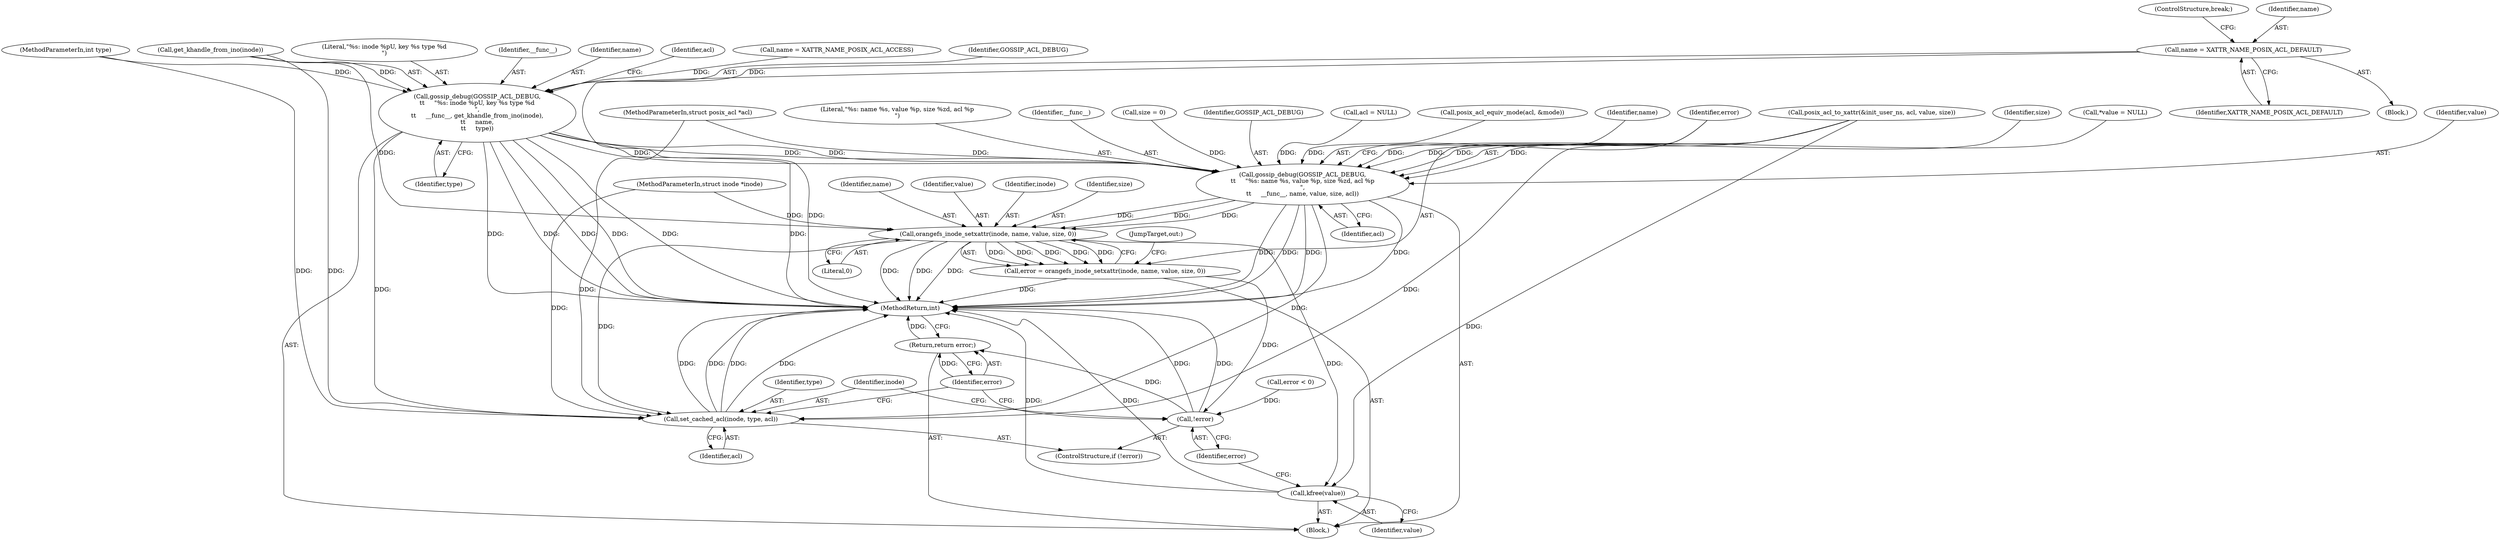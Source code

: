 digraph "0_linux_073931017b49d9458aa351605b43a7e34598caef_10@pointer" {
"1000185" [label="(Call,name = XATTR_NAME_POSIX_ACL_DEFAULT)"];
"1000197" [label="(Call,gossip_debug(GOSSIP_ACL_DEBUG,\n\t\t     \"%s: inode %pU, key %s type %d\n\",\n\t\t     __func__, get_khandle_from_ino(inode),\n\t\t     name,\n\t\t     type))"];
"1000238" [label="(Call,gossip_debug(GOSSIP_ACL_DEBUG,\n\t\t     \"%s: name %s, value %p, size %zd, acl %p\n\",\n\t\t     __func__, name, value, size, acl))"];
"1000248" [label="(Call,orangefs_inode_setxattr(inode, name, value, size, 0))"];
"1000246" [label="(Call,error = orangefs_inode_setxattr(inode, name, value, size, 0))"];
"1000258" [label="(Call,!error)"];
"1000264" [label="(Return,return error;)"];
"1000255" [label="(Call,kfree(value))"];
"1000260" [label="(Call,set_cached_acl(inode, type, acl))"];
"1000121" [label="(Call,size = 0)"];
"1000241" [label="(Identifier,__func__)"];
"1000206" [label="(Identifier,acl)"];
"1000204" [label="(Identifier,type)"];
"1000104" [label="(MethodParameterIn,struct posix_acl *acl)"];
"1000185" [label="(Call,name = XATTR_NAME_POSIX_ACL_DEFAULT)"];
"1000187" [label="(Identifier,XATTR_NAME_POSIX_ACL_DEFAULT)"];
"1000255" [label="(Call,kfree(value))"];
"1000239" [label="(Identifier,GOSSIP_ACL_DEBUG)"];
"1000201" [label="(Call,get_khandle_from_ino(inode))"];
"1000106" [label="(Block,)"];
"1000130" [label="(Block,)"];
"1000132" [label="(Call,name = XATTR_NAME_POSIX_ACL_ACCESS)"];
"1000105" [label="(MethodParameterIn,int type)"];
"1000180" [label="(Call,acl = NULL)"];
"1000146" [label="(Call,posix_acl_equiv_mode(acl, &mode))"];
"1000245" [label="(Identifier,acl)"];
"1000251" [label="(Identifier,value)"];
"1000103" [label="(MethodParameterIn,struct inode *inode)"];
"1000248" [label="(Call,orangefs_inode_setxattr(inode, name, value, size, 0))"];
"1000266" [label="(MethodReturn,int)"];
"1000265" [label="(Identifier,error)"];
"1000242" [label="(Identifier,name)"];
"1000238" [label="(Call,gossip_debug(GOSSIP_ACL_DEBUG,\n\t\t     \"%s: name %s, value %p, size %zd, acl %p\n\",\n\t\t     __func__, name, value, size, acl))"];
"1000198" [label="(Identifier,GOSSIP_ACL_DEBUG)"];
"1000259" [label="(Identifier,error)"];
"1000263" [label="(Identifier,acl)"];
"1000199" [label="(Literal,\"%s: inode %pU, key %s type %d\n\")"];
"1000260" [label="(Call,set_cached_acl(inode, type, acl))"];
"1000200" [label="(Identifier,__func__)"];
"1000261" [label="(Identifier,inode)"];
"1000253" [label="(Literal,0)"];
"1000188" [label="(ControlStructure,break;)"];
"1000227" [label="(Call,posix_acl_to_xattr(&init_user_ns, acl, value, size))"];
"1000197" [label="(Call,gossip_debug(GOSSIP_ACL_DEBUG,\n\t\t     \"%s: inode %pU, key %s type %d\n\",\n\t\t     __func__, get_khandle_from_ino(inode),\n\t\t     name,\n\t\t     type))"];
"1000249" [label="(Identifier,inode)"];
"1000234" [label="(Call,error < 0)"];
"1000264" [label="(Return,return error;)"];
"1000244" [label="(Identifier,size)"];
"1000117" [label="(Call,*value = NULL)"];
"1000256" [label="(Identifier,value)"];
"1000262" [label="(Identifier,type)"];
"1000252" [label="(Identifier,size)"];
"1000203" [label="(Identifier,name)"];
"1000250" [label="(Identifier,name)"];
"1000246" [label="(Call,error = orangefs_inode_setxattr(inode, name, value, size, 0))"];
"1000243" [label="(Identifier,value)"];
"1000254" [label="(JumpTarget,out:)"];
"1000257" [label="(ControlStructure,if (!error))"];
"1000240" [label="(Literal,\"%s: name %s, value %p, size %zd, acl %p\n\")"];
"1000186" [label="(Identifier,name)"];
"1000247" [label="(Identifier,error)"];
"1000258" [label="(Call,!error)"];
"1000185" -> "1000130"  [label="AST: "];
"1000185" -> "1000187"  [label="CFG: "];
"1000186" -> "1000185"  [label="AST: "];
"1000187" -> "1000185"  [label="AST: "];
"1000188" -> "1000185"  [label="CFG: "];
"1000185" -> "1000266"  [label="DDG: "];
"1000185" -> "1000197"  [label="DDG: "];
"1000197" -> "1000106"  [label="AST: "];
"1000197" -> "1000204"  [label="CFG: "];
"1000198" -> "1000197"  [label="AST: "];
"1000199" -> "1000197"  [label="AST: "];
"1000200" -> "1000197"  [label="AST: "];
"1000201" -> "1000197"  [label="AST: "];
"1000203" -> "1000197"  [label="AST: "];
"1000204" -> "1000197"  [label="AST: "];
"1000206" -> "1000197"  [label="CFG: "];
"1000197" -> "1000266"  [label="DDG: "];
"1000197" -> "1000266"  [label="DDG: "];
"1000197" -> "1000266"  [label="DDG: "];
"1000197" -> "1000266"  [label="DDG: "];
"1000197" -> "1000266"  [label="DDG: "];
"1000197" -> "1000266"  [label="DDG: "];
"1000201" -> "1000197"  [label="DDG: "];
"1000132" -> "1000197"  [label="DDG: "];
"1000105" -> "1000197"  [label="DDG: "];
"1000197" -> "1000238"  [label="DDG: "];
"1000197" -> "1000238"  [label="DDG: "];
"1000197" -> "1000238"  [label="DDG: "];
"1000197" -> "1000260"  [label="DDG: "];
"1000238" -> "1000106"  [label="AST: "];
"1000238" -> "1000245"  [label="CFG: "];
"1000239" -> "1000238"  [label="AST: "];
"1000240" -> "1000238"  [label="AST: "];
"1000241" -> "1000238"  [label="AST: "];
"1000242" -> "1000238"  [label="AST: "];
"1000243" -> "1000238"  [label="AST: "];
"1000244" -> "1000238"  [label="AST: "];
"1000245" -> "1000238"  [label="AST: "];
"1000247" -> "1000238"  [label="CFG: "];
"1000238" -> "1000266"  [label="DDG: "];
"1000238" -> "1000266"  [label="DDG: "];
"1000238" -> "1000266"  [label="DDG: "];
"1000238" -> "1000266"  [label="DDG: "];
"1000117" -> "1000238"  [label="DDG: "];
"1000227" -> "1000238"  [label="DDG: "];
"1000227" -> "1000238"  [label="DDG: "];
"1000227" -> "1000238"  [label="DDG: "];
"1000121" -> "1000238"  [label="DDG: "];
"1000180" -> "1000238"  [label="DDG: "];
"1000146" -> "1000238"  [label="DDG: "];
"1000104" -> "1000238"  [label="DDG: "];
"1000238" -> "1000248"  [label="DDG: "];
"1000238" -> "1000248"  [label="DDG: "];
"1000238" -> "1000248"  [label="DDG: "];
"1000238" -> "1000260"  [label="DDG: "];
"1000248" -> "1000246"  [label="AST: "];
"1000248" -> "1000253"  [label="CFG: "];
"1000249" -> "1000248"  [label="AST: "];
"1000250" -> "1000248"  [label="AST: "];
"1000251" -> "1000248"  [label="AST: "];
"1000252" -> "1000248"  [label="AST: "];
"1000253" -> "1000248"  [label="AST: "];
"1000246" -> "1000248"  [label="CFG: "];
"1000248" -> "1000266"  [label="DDG: "];
"1000248" -> "1000266"  [label="DDG: "];
"1000248" -> "1000266"  [label="DDG: "];
"1000248" -> "1000246"  [label="DDG: "];
"1000248" -> "1000246"  [label="DDG: "];
"1000248" -> "1000246"  [label="DDG: "];
"1000248" -> "1000246"  [label="DDG: "];
"1000248" -> "1000246"  [label="DDG: "];
"1000201" -> "1000248"  [label="DDG: "];
"1000103" -> "1000248"  [label="DDG: "];
"1000248" -> "1000255"  [label="DDG: "];
"1000248" -> "1000260"  [label="DDG: "];
"1000246" -> "1000106"  [label="AST: "];
"1000247" -> "1000246"  [label="AST: "];
"1000254" -> "1000246"  [label="CFG: "];
"1000246" -> "1000266"  [label="DDG: "];
"1000246" -> "1000258"  [label="DDG: "];
"1000258" -> "1000257"  [label="AST: "];
"1000258" -> "1000259"  [label="CFG: "];
"1000259" -> "1000258"  [label="AST: "];
"1000261" -> "1000258"  [label="CFG: "];
"1000265" -> "1000258"  [label="CFG: "];
"1000258" -> "1000266"  [label="DDG: "];
"1000258" -> "1000266"  [label="DDG: "];
"1000234" -> "1000258"  [label="DDG: "];
"1000258" -> "1000264"  [label="DDG: "];
"1000264" -> "1000106"  [label="AST: "];
"1000264" -> "1000265"  [label="CFG: "];
"1000265" -> "1000264"  [label="AST: "];
"1000266" -> "1000264"  [label="CFG: "];
"1000264" -> "1000266"  [label="DDG: "];
"1000265" -> "1000264"  [label="DDG: "];
"1000255" -> "1000106"  [label="AST: "];
"1000255" -> "1000256"  [label="CFG: "];
"1000256" -> "1000255"  [label="AST: "];
"1000259" -> "1000255"  [label="CFG: "];
"1000255" -> "1000266"  [label="DDG: "];
"1000255" -> "1000266"  [label="DDG: "];
"1000227" -> "1000255"  [label="DDG: "];
"1000260" -> "1000257"  [label="AST: "];
"1000260" -> "1000263"  [label="CFG: "];
"1000261" -> "1000260"  [label="AST: "];
"1000262" -> "1000260"  [label="AST: "];
"1000263" -> "1000260"  [label="AST: "];
"1000265" -> "1000260"  [label="CFG: "];
"1000260" -> "1000266"  [label="DDG: "];
"1000260" -> "1000266"  [label="DDG: "];
"1000260" -> "1000266"  [label="DDG: "];
"1000260" -> "1000266"  [label="DDG: "];
"1000201" -> "1000260"  [label="DDG: "];
"1000103" -> "1000260"  [label="DDG: "];
"1000105" -> "1000260"  [label="DDG: "];
"1000227" -> "1000260"  [label="DDG: "];
"1000104" -> "1000260"  [label="DDG: "];
}
